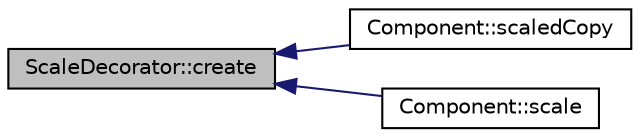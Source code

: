 digraph "ScaleDecorator::create"
{
  edge [fontname="Helvetica",fontsize="10",labelfontname="Helvetica",labelfontsize="10"];
  node [fontname="Helvetica",fontsize="10",shape=record];
  rankdir="LR";
  Node1 [label="ScaleDecorator::create",height=0.2,width=0.4,color="black", fillcolor="grey75", style="filled" fontcolor="black"];
  Node1 -> Node2 [dir="back",color="midnightblue",fontsize="10",style="solid",fontname="Helvetica"];
  Node2 [label="Component::scaledCopy",height=0.2,width=0.4,color="black", fillcolor="white", style="filled",URL="$classComponent.html#aedfec2802a485ab9d0b6536cfaf72393",tooltip="Scale the component."];
  Node1 -> Node3 [dir="back",color="midnightblue",fontsize="10",style="solid",fontname="Helvetica"];
  Node3 [label="Component::scale",height=0.2,width=0.4,color="black", fillcolor="white", style="filled",URL="$classComponent.html#a2ac4e80605acebdce055cc0d4a247f04",tooltip="Scale the component."];
}
